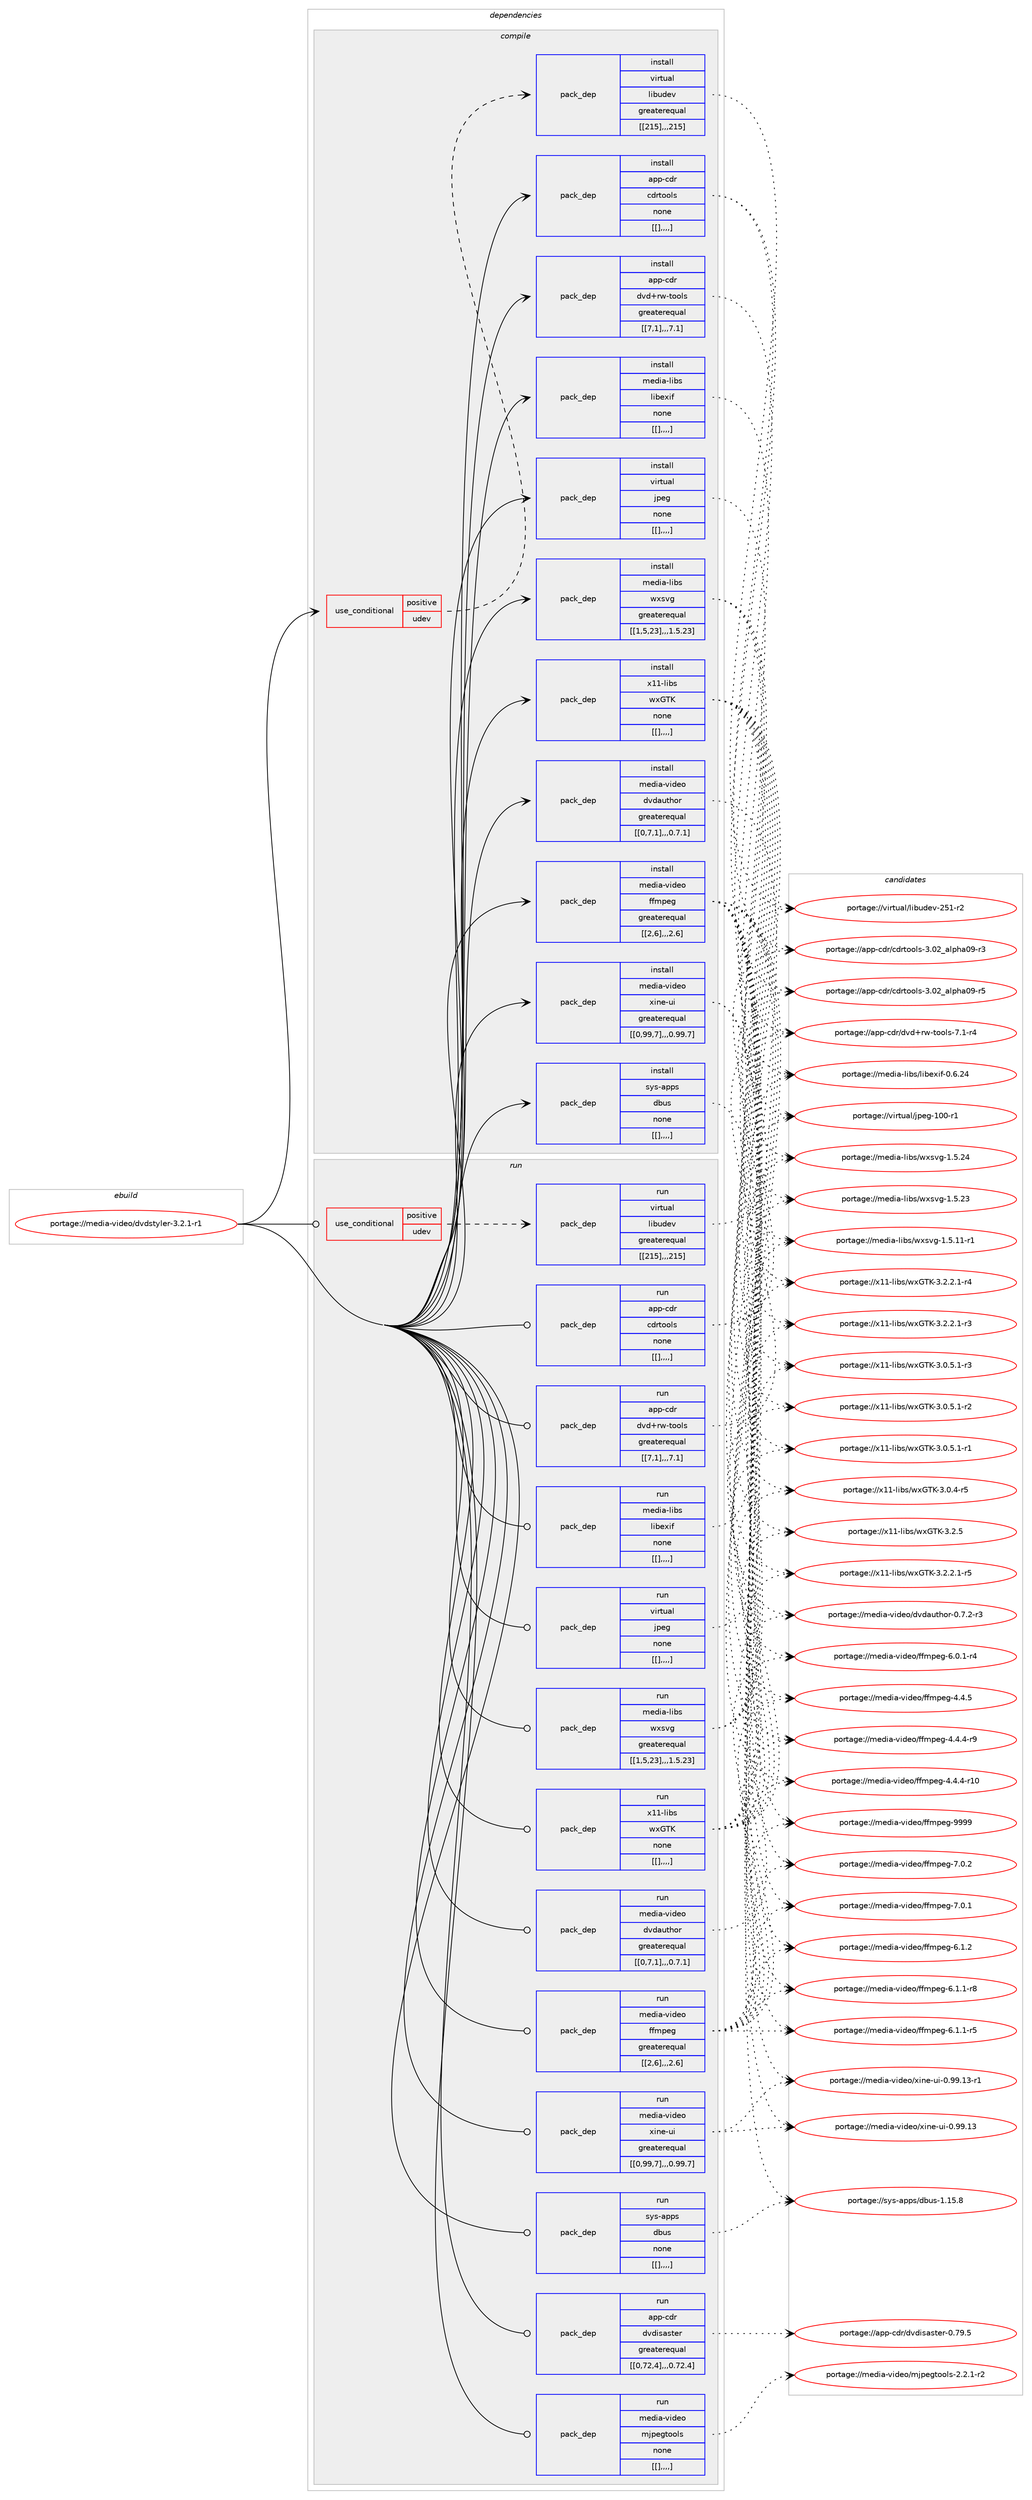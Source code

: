 digraph prolog {

# *************
# Graph options
# *************

newrank=true;
concentrate=true;
compound=true;
graph [rankdir=LR,fontname=Helvetica,fontsize=10,ranksep=1.5];#, ranksep=2.5, nodesep=0.2];
edge  [arrowhead=vee];
node  [fontname=Helvetica,fontsize=10];

# **********
# The ebuild
# **********

subgraph cluster_leftcol {
color=gray;
label=<<i>ebuild</i>>;
id [label="portage://media-video/dvdstyler-3.2.1-r1", color=red, width=4, href="../media-video/dvdstyler-3.2.1-r1.svg"];
}

# ****************
# The dependencies
# ****************

subgraph cluster_midcol {
color=gray;
label=<<i>dependencies</i>>;
subgraph cluster_compile {
fillcolor="#eeeeee";
style=filled;
label=<<i>compile</i>>;
subgraph cond86619 {
dependency342585 [label=<<TABLE BORDER="0" CELLBORDER="1" CELLSPACING="0" CELLPADDING="4"><TR><TD ROWSPAN="3" CELLPADDING="10">use_conditional</TD></TR><TR><TD>positive</TD></TR><TR><TD>udev</TD></TR></TABLE>>, shape=none, color=red];
subgraph pack253289 {
dependency342586 [label=<<TABLE BORDER="0" CELLBORDER="1" CELLSPACING="0" CELLPADDING="4" WIDTH="220"><TR><TD ROWSPAN="6" CELLPADDING="30">pack_dep</TD></TR><TR><TD WIDTH="110">install</TD></TR><TR><TD>virtual</TD></TR><TR><TD>libudev</TD></TR><TR><TD>greaterequal</TD></TR><TR><TD>[[215],,,215]</TD></TR></TABLE>>, shape=none, color=blue];
}
dependency342585:e -> dependency342586:w [weight=20,style="dashed",arrowhead="vee"];
}
id:e -> dependency342585:w [weight=20,style="solid",arrowhead="vee"];
subgraph pack253290 {
dependency342587 [label=<<TABLE BORDER="0" CELLBORDER="1" CELLSPACING="0" CELLPADDING="4" WIDTH="220"><TR><TD ROWSPAN="6" CELLPADDING="30">pack_dep</TD></TR><TR><TD WIDTH="110">install</TD></TR><TR><TD>app-cdr</TD></TR><TR><TD>cdrtools</TD></TR><TR><TD>none</TD></TR><TR><TD>[[],,,,]</TD></TR></TABLE>>, shape=none, color=blue];
}
id:e -> dependency342587:w [weight=20,style="solid",arrowhead="vee"];
subgraph pack253291 {
dependency342588 [label=<<TABLE BORDER="0" CELLBORDER="1" CELLSPACING="0" CELLPADDING="4" WIDTH="220"><TR><TD ROWSPAN="6" CELLPADDING="30">pack_dep</TD></TR><TR><TD WIDTH="110">install</TD></TR><TR><TD>app-cdr</TD></TR><TR><TD>dvd+rw-tools</TD></TR><TR><TD>greaterequal</TD></TR><TR><TD>[[7,1],,,7.1]</TD></TR></TABLE>>, shape=none, color=blue];
}
id:e -> dependency342588:w [weight=20,style="solid",arrowhead="vee"];
subgraph pack253292 {
dependency342589 [label=<<TABLE BORDER="0" CELLBORDER="1" CELLSPACING="0" CELLPADDING="4" WIDTH="220"><TR><TD ROWSPAN="6" CELLPADDING="30">pack_dep</TD></TR><TR><TD WIDTH="110">install</TD></TR><TR><TD>media-libs</TD></TR><TR><TD>libexif</TD></TR><TR><TD>none</TD></TR><TR><TD>[[],,,,]</TD></TR></TABLE>>, shape=none, color=blue];
}
id:e -> dependency342589:w [weight=20,style="solid",arrowhead="vee"];
subgraph pack253293 {
dependency342590 [label=<<TABLE BORDER="0" CELLBORDER="1" CELLSPACING="0" CELLPADDING="4" WIDTH="220"><TR><TD ROWSPAN="6" CELLPADDING="30">pack_dep</TD></TR><TR><TD WIDTH="110">install</TD></TR><TR><TD>media-libs</TD></TR><TR><TD>wxsvg</TD></TR><TR><TD>greaterequal</TD></TR><TR><TD>[[1,5,23],,,1.5.23]</TD></TR></TABLE>>, shape=none, color=blue];
}
id:e -> dependency342590:w [weight=20,style="solid",arrowhead="vee"];
subgraph pack253294 {
dependency342591 [label=<<TABLE BORDER="0" CELLBORDER="1" CELLSPACING="0" CELLPADDING="4" WIDTH="220"><TR><TD ROWSPAN="6" CELLPADDING="30">pack_dep</TD></TR><TR><TD WIDTH="110">install</TD></TR><TR><TD>media-video</TD></TR><TR><TD>dvdauthor</TD></TR><TR><TD>greaterequal</TD></TR><TR><TD>[[0,7,1],,,0.7.1]</TD></TR></TABLE>>, shape=none, color=blue];
}
id:e -> dependency342591:w [weight=20,style="solid",arrowhead="vee"];
subgraph pack253295 {
dependency342592 [label=<<TABLE BORDER="0" CELLBORDER="1" CELLSPACING="0" CELLPADDING="4" WIDTH="220"><TR><TD ROWSPAN="6" CELLPADDING="30">pack_dep</TD></TR><TR><TD WIDTH="110">install</TD></TR><TR><TD>media-video</TD></TR><TR><TD>ffmpeg</TD></TR><TR><TD>greaterequal</TD></TR><TR><TD>[[2,6],,,2.6]</TD></TR></TABLE>>, shape=none, color=blue];
}
id:e -> dependency342592:w [weight=20,style="solid",arrowhead="vee"];
subgraph pack253296 {
dependency342593 [label=<<TABLE BORDER="0" CELLBORDER="1" CELLSPACING="0" CELLPADDING="4" WIDTH="220"><TR><TD ROWSPAN="6" CELLPADDING="30">pack_dep</TD></TR><TR><TD WIDTH="110">install</TD></TR><TR><TD>media-video</TD></TR><TR><TD>xine-ui</TD></TR><TR><TD>greaterequal</TD></TR><TR><TD>[[0,99,7],,,0.99.7]</TD></TR></TABLE>>, shape=none, color=blue];
}
id:e -> dependency342593:w [weight=20,style="solid",arrowhead="vee"];
subgraph pack253297 {
dependency342594 [label=<<TABLE BORDER="0" CELLBORDER="1" CELLSPACING="0" CELLPADDING="4" WIDTH="220"><TR><TD ROWSPAN="6" CELLPADDING="30">pack_dep</TD></TR><TR><TD WIDTH="110">install</TD></TR><TR><TD>sys-apps</TD></TR><TR><TD>dbus</TD></TR><TR><TD>none</TD></TR><TR><TD>[[],,,,]</TD></TR></TABLE>>, shape=none, color=blue];
}
id:e -> dependency342594:w [weight=20,style="solid",arrowhead="vee"];
subgraph pack253298 {
dependency342595 [label=<<TABLE BORDER="0" CELLBORDER="1" CELLSPACING="0" CELLPADDING="4" WIDTH="220"><TR><TD ROWSPAN="6" CELLPADDING="30">pack_dep</TD></TR><TR><TD WIDTH="110">install</TD></TR><TR><TD>virtual</TD></TR><TR><TD>jpeg</TD></TR><TR><TD>none</TD></TR><TR><TD>[[],,,,]</TD></TR></TABLE>>, shape=none, color=blue];
}
id:e -> dependency342595:w [weight=20,style="solid",arrowhead="vee"];
subgraph pack253299 {
dependency342596 [label=<<TABLE BORDER="0" CELLBORDER="1" CELLSPACING="0" CELLPADDING="4" WIDTH="220"><TR><TD ROWSPAN="6" CELLPADDING="30">pack_dep</TD></TR><TR><TD WIDTH="110">install</TD></TR><TR><TD>x11-libs</TD></TR><TR><TD>wxGTK</TD></TR><TR><TD>none</TD></TR><TR><TD>[[],,,,]</TD></TR></TABLE>>, shape=none, color=blue];
}
id:e -> dependency342596:w [weight=20,style="solid",arrowhead="vee"];
}
subgraph cluster_compileandrun {
fillcolor="#eeeeee";
style=filled;
label=<<i>compile and run</i>>;
}
subgraph cluster_run {
fillcolor="#eeeeee";
style=filled;
label=<<i>run</i>>;
subgraph cond86620 {
dependency342597 [label=<<TABLE BORDER="0" CELLBORDER="1" CELLSPACING="0" CELLPADDING="4"><TR><TD ROWSPAN="3" CELLPADDING="10">use_conditional</TD></TR><TR><TD>positive</TD></TR><TR><TD>udev</TD></TR></TABLE>>, shape=none, color=red];
subgraph pack253300 {
dependency342598 [label=<<TABLE BORDER="0" CELLBORDER="1" CELLSPACING="0" CELLPADDING="4" WIDTH="220"><TR><TD ROWSPAN="6" CELLPADDING="30">pack_dep</TD></TR><TR><TD WIDTH="110">run</TD></TR><TR><TD>virtual</TD></TR><TR><TD>libudev</TD></TR><TR><TD>greaterequal</TD></TR><TR><TD>[[215],,,215]</TD></TR></TABLE>>, shape=none, color=blue];
}
dependency342597:e -> dependency342598:w [weight=20,style="dashed",arrowhead="vee"];
}
id:e -> dependency342597:w [weight=20,style="solid",arrowhead="odot"];
subgraph pack253301 {
dependency342599 [label=<<TABLE BORDER="0" CELLBORDER="1" CELLSPACING="0" CELLPADDING="4" WIDTH="220"><TR><TD ROWSPAN="6" CELLPADDING="30">pack_dep</TD></TR><TR><TD WIDTH="110">run</TD></TR><TR><TD>app-cdr</TD></TR><TR><TD>cdrtools</TD></TR><TR><TD>none</TD></TR><TR><TD>[[],,,,]</TD></TR></TABLE>>, shape=none, color=blue];
}
id:e -> dependency342599:w [weight=20,style="solid",arrowhead="odot"];
subgraph pack253302 {
dependency342600 [label=<<TABLE BORDER="0" CELLBORDER="1" CELLSPACING="0" CELLPADDING="4" WIDTH="220"><TR><TD ROWSPAN="6" CELLPADDING="30">pack_dep</TD></TR><TR><TD WIDTH="110">run</TD></TR><TR><TD>app-cdr</TD></TR><TR><TD>dvd+rw-tools</TD></TR><TR><TD>greaterequal</TD></TR><TR><TD>[[7,1],,,7.1]</TD></TR></TABLE>>, shape=none, color=blue];
}
id:e -> dependency342600:w [weight=20,style="solid",arrowhead="odot"];
subgraph pack253303 {
dependency342601 [label=<<TABLE BORDER="0" CELLBORDER="1" CELLSPACING="0" CELLPADDING="4" WIDTH="220"><TR><TD ROWSPAN="6" CELLPADDING="30">pack_dep</TD></TR><TR><TD WIDTH="110">run</TD></TR><TR><TD>app-cdr</TD></TR><TR><TD>dvdisaster</TD></TR><TR><TD>greaterequal</TD></TR><TR><TD>[[0,72,4],,,0.72.4]</TD></TR></TABLE>>, shape=none, color=blue];
}
id:e -> dependency342601:w [weight=20,style="solid",arrowhead="odot"];
subgraph pack253304 {
dependency342602 [label=<<TABLE BORDER="0" CELLBORDER="1" CELLSPACING="0" CELLPADDING="4" WIDTH="220"><TR><TD ROWSPAN="6" CELLPADDING="30">pack_dep</TD></TR><TR><TD WIDTH="110">run</TD></TR><TR><TD>media-libs</TD></TR><TR><TD>libexif</TD></TR><TR><TD>none</TD></TR><TR><TD>[[],,,,]</TD></TR></TABLE>>, shape=none, color=blue];
}
id:e -> dependency342602:w [weight=20,style="solid",arrowhead="odot"];
subgraph pack253305 {
dependency342603 [label=<<TABLE BORDER="0" CELLBORDER="1" CELLSPACING="0" CELLPADDING="4" WIDTH="220"><TR><TD ROWSPAN="6" CELLPADDING="30">pack_dep</TD></TR><TR><TD WIDTH="110">run</TD></TR><TR><TD>media-libs</TD></TR><TR><TD>wxsvg</TD></TR><TR><TD>greaterequal</TD></TR><TR><TD>[[1,5,23],,,1.5.23]</TD></TR></TABLE>>, shape=none, color=blue];
}
id:e -> dependency342603:w [weight=20,style="solid",arrowhead="odot"];
subgraph pack253306 {
dependency342604 [label=<<TABLE BORDER="0" CELLBORDER="1" CELLSPACING="0" CELLPADDING="4" WIDTH="220"><TR><TD ROWSPAN="6" CELLPADDING="30">pack_dep</TD></TR><TR><TD WIDTH="110">run</TD></TR><TR><TD>media-video</TD></TR><TR><TD>dvdauthor</TD></TR><TR><TD>greaterequal</TD></TR><TR><TD>[[0,7,1],,,0.7.1]</TD></TR></TABLE>>, shape=none, color=blue];
}
id:e -> dependency342604:w [weight=20,style="solid",arrowhead="odot"];
subgraph pack253307 {
dependency342605 [label=<<TABLE BORDER="0" CELLBORDER="1" CELLSPACING="0" CELLPADDING="4" WIDTH="220"><TR><TD ROWSPAN="6" CELLPADDING="30">pack_dep</TD></TR><TR><TD WIDTH="110">run</TD></TR><TR><TD>media-video</TD></TR><TR><TD>ffmpeg</TD></TR><TR><TD>greaterequal</TD></TR><TR><TD>[[2,6],,,2.6]</TD></TR></TABLE>>, shape=none, color=blue];
}
id:e -> dependency342605:w [weight=20,style="solid",arrowhead="odot"];
subgraph pack253308 {
dependency342606 [label=<<TABLE BORDER="0" CELLBORDER="1" CELLSPACING="0" CELLPADDING="4" WIDTH="220"><TR><TD ROWSPAN="6" CELLPADDING="30">pack_dep</TD></TR><TR><TD WIDTH="110">run</TD></TR><TR><TD>media-video</TD></TR><TR><TD>mjpegtools</TD></TR><TR><TD>none</TD></TR><TR><TD>[[],,,,]</TD></TR></TABLE>>, shape=none, color=blue];
}
id:e -> dependency342606:w [weight=20,style="solid",arrowhead="odot"];
subgraph pack253309 {
dependency342607 [label=<<TABLE BORDER="0" CELLBORDER="1" CELLSPACING="0" CELLPADDING="4" WIDTH="220"><TR><TD ROWSPAN="6" CELLPADDING="30">pack_dep</TD></TR><TR><TD WIDTH="110">run</TD></TR><TR><TD>media-video</TD></TR><TR><TD>xine-ui</TD></TR><TR><TD>greaterequal</TD></TR><TR><TD>[[0,99,7],,,0.99.7]</TD></TR></TABLE>>, shape=none, color=blue];
}
id:e -> dependency342607:w [weight=20,style="solid",arrowhead="odot"];
subgraph pack253310 {
dependency342608 [label=<<TABLE BORDER="0" CELLBORDER="1" CELLSPACING="0" CELLPADDING="4" WIDTH="220"><TR><TD ROWSPAN="6" CELLPADDING="30">pack_dep</TD></TR><TR><TD WIDTH="110">run</TD></TR><TR><TD>sys-apps</TD></TR><TR><TD>dbus</TD></TR><TR><TD>none</TD></TR><TR><TD>[[],,,,]</TD></TR></TABLE>>, shape=none, color=blue];
}
id:e -> dependency342608:w [weight=20,style="solid",arrowhead="odot"];
subgraph pack253311 {
dependency342609 [label=<<TABLE BORDER="0" CELLBORDER="1" CELLSPACING="0" CELLPADDING="4" WIDTH="220"><TR><TD ROWSPAN="6" CELLPADDING="30">pack_dep</TD></TR><TR><TD WIDTH="110">run</TD></TR><TR><TD>virtual</TD></TR><TR><TD>jpeg</TD></TR><TR><TD>none</TD></TR><TR><TD>[[],,,,]</TD></TR></TABLE>>, shape=none, color=blue];
}
id:e -> dependency342609:w [weight=20,style="solid",arrowhead="odot"];
subgraph pack253312 {
dependency342610 [label=<<TABLE BORDER="0" CELLBORDER="1" CELLSPACING="0" CELLPADDING="4" WIDTH="220"><TR><TD ROWSPAN="6" CELLPADDING="30">pack_dep</TD></TR><TR><TD WIDTH="110">run</TD></TR><TR><TD>x11-libs</TD></TR><TR><TD>wxGTK</TD></TR><TR><TD>none</TD></TR><TR><TD>[[],,,,]</TD></TR></TABLE>>, shape=none, color=blue];
}
id:e -> dependency342610:w [weight=20,style="solid",arrowhead="odot"];
}
}

# **************
# The candidates
# **************

subgraph cluster_choices {
rank=same;
color=gray;
label=<<i>candidates</i>>;

subgraph choice253289 {
color=black;
nodesep=1;
choice118105114116117971084710810598117100101118455053494511450 [label="portage://virtual/libudev-251-r2", color=red, width=4,href="../virtual/libudev-251-r2.svg"];
dependency342586:e -> choice118105114116117971084710810598117100101118455053494511450:w [style=dotted,weight="100"];
}
subgraph choice253290 {
color=black;
nodesep=1;
choice9711211245991001144799100114116111111108115455146485095971081121049748574511453 [label="portage://app-cdr/cdrtools-3.02_alpha09-r5", color=red, width=4,href="../app-cdr/cdrtools-3.02_alpha09-r5.svg"];
choice9711211245991001144799100114116111111108115455146485095971081121049748574511451 [label="portage://app-cdr/cdrtools-3.02_alpha09-r3", color=red, width=4,href="../app-cdr/cdrtools-3.02_alpha09-r3.svg"];
dependency342587:e -> choice9711211245991001144799100114116111111108115455146485095971081121049748574511453:w [style=dotted,weight="100"];
dependency342587:e -> choice9711211245991001144799100114116111111108115455146485095971081121049748574511451:w [style=dotted,weight="100"];
}
subgraph choice253291 {
color=black;
nodesep=1;
choice971121124599100114471001181004311411945116111111108115455546494511452 [label="portage://app-cdr/dvd+rw-tools-7.1-r4", color=red, width=4,href="../app-cdr/dvd+rw-tools-7.1-r4.svg"];
dependency342588:e -> choice971121124599100114471001181004311411945116111111108115455546494511452:w [style=dotted,weight="100"];
}
subgraph choice253292 {
color=black;
nodesep=1;
choice109101100105974510810598115471081059810112010510245484654465052 [label="portage://media-libs/libexif-0.6.24", color=red, width=4,href="../media-libs/libexif-0.6.24.svg"];
dependency342589:e -> choice109101100105974510810598115471081059810112010510245484654465052:w [style=dotted,weight="100"];
}
subgraph choice253293 {
color=black;
nodesep=1;
choice1091011001059745108105981154711912011511810345494653465052 [label="portage://media-libs/wxsvg-1.5.24", color=red, width=4,href="../media-libs/wxsvg-1.5.24.svg"];
choice1091011001059745108105981154711912011511810345494653465051 [label="portage://media-libs/wxsvg-1.5.23", color=red, width=4,href="../media-libs/wxsvg-1.5.23.svg"];
choice10910110010597451081059811547119120115118103454946534649494511449 [label="portage://media-libs/wxsvg-1.5.11-r1", color=red, width=4,href="../media-libs/wxsvg-1.5.11-r1.svg"];
dependency342590:e -> choice1091011001059745108105981154711912011511810345494653465052:w [style=dotted,weight="100"];
dependency342590:e -> choice1091011001059745108105981154711912011511810345494653465051:w [style=dotted,weight="100"];
dependency342590:e -> choice10910110010597451081059811547119120115118103454946534649494511449:w [style=dotted,weight="100"];
}
subgraph choice253294 {
color=black;
nodesep=1;
choice109101100105974511810510010111147100118100971171161041111144548465546504511451 [label="portage://media-video/dvdauthor-0.7.2-r3", color=red, width=4,href="../media-video/dvdauthor-0.7.2-r3.svg"];
dependency342591:e -> choice109101100105974511810510010111147100118100971171161041111144548465546504511451:w [style=dotted,weight="100"];
}
subgraph choice253295 {
color=black;
nodesep=1;
choice1091011001059745118105100101111471021021091121011034557575757 [label="portage://media-video/ffmpeg-9999", color=red, width=4,href="../media-video/ffmpeg-9999.svg"];
choice109101100105974511810510010111147102102109112101103455546484650 [label="portage://media-video/ffmpeg-7.0.2", color=red, width=4,href="../media-video/ffmpeg-7.0.2.svg"];
choice109101100105974511810510010111147102102109112101103455546484649 [label="portage://media-video/ffmpeg-7.0.1", color=red, width=4,href="../media-video/ffmpeg-7.0.1.svg"];
choice109101100105974511810510010111147102102109112101103455446494650 [label="portage://media-video/ffmpeg-6.1.2", color=red, width=4,href="../media-video/ffmpeg-6.1.2.svg"];
choice1091011001059745118105100101111471021021091121011034554464946494511456 [label="portage://media-video/ffmpeg-6.1.1-r8", color=red, width=4,href="../media-video/ffmpeg-6.1.1-r8.svg"];
choice1091011001059745118105100101111471021021091121011034554464946494511453 [label="portage://media-video/ffmpeg-6.1.1-r5", color=red, width=4,href="../media-video/ffmpeg-6.1.1-r5.svg"];
choice1091011001059745118105100101111471021021091121011034554464846494511452 [label="portage://media-video/ffmpeg-6.0.1-r4", color=red, width=4,href="../media-video/ffmpeg-6.0.1-r4.svg"];
choice109101100105974511810510010111147102102109112101103455246524653 [label="portage://media-video/ffmpeg-4.4.5", color=red, width=4,href="../media-video/ffmpeg-4.4.5.svg"];
choice1091011001059745118105100101111471021021091121011034552465246524511457 [label="portage://media-video/ffmpeg-4.4.4-r9", color=red, width=4,href="../media-video/ffmpeg-4.4.4-r9.svg"];
choice109101100105974511810510010111147102102109112101103455246524652451144948 [label="portage://media-video/ffmpeg-4.4.4-r10", color=red, width=4,href="../media-video/ffmpeg-4.4.4-r10.svg"];
dependency342592:e -> choice1091011001059745118105100101111471021021091121011034557575757:w [style=dotted,weight="100"];
dependency342592:e -> choice109101100105974511810510010111147102102109112101103455546484650:w [style=dotted,weight="100"];
dependency342592:e -> choice109101100105974511810510010111147102102109112101103455546484649:w [style=dotted,weight="100"];
dependency342592:e -> choice109101100105974511810510010111147102102109112101103455446494650:w [style=dotted,weight="100"];
dependency342592:e -> choice1091011001059745118105100101111471021021091121011034554464946494511456:w [style=dotted,weight="100"];
dependency342592:e -> choice1091011001059745118105100101111471021021091121011034554464946494511453:w [style=dotted,weight="100"];
dependency342592:e -> choice1091011001059745118105100101111471021021091121011034554464846494511452:w [style=dotted,weight="100"];
dependency342592:e -> choice109101100105974511810510010111147102102109112101103455246524653:w [style=dotted,weight="100"];
dependency342592:e -> choice1091011001059745118105100101111471021021091121011034552465246524511457:w [style=dotted,weight="100"];
dependency342592:e -> choice109101100105974511810510010111147102102109112101103455246524652451144948:w [style=dotted,weight="100"];
}
subgraph choice253296 {
color=black;
nodesep=1;
choice1091011001059745118105100101111471201051101014511710545484657574649514511449 [label="portage://media-video/xine-ui-0.99.13-r1", color=red, width=4,href="../media-video/xine-ui-0.99.13-r1.svg"];
choice109101100105974511810510010111147120105110101451171054548465757464951 [label="portage://media-video/xine-ui-0.99.13", color=red, width=4,href="../media-video/xine-ui-0.99.13.svg"];
dependency342593:e -> choice1091011001059745118105100101111471201051101014511710545484657574649514511449:w [style=dotted,weight="100"];
dependency342593:e -> choice109101100105974511810510010111147120105110101451171054548465757464951:w [style=dotted,weight="100"];
}
subgraph choice253297 {
color=black;
nodesep=1;
choice1151211154597112112115471009811711545494649534656 [label="portage://sys-apps/dbus-1.15.8", color=red, width=4,href="../sys-apps/dbus-1.15.8.svg"];
dependency342594:e -> choice1151211154597112112115471009811711545494649534656:w [style=dotted,weight="100"];
}
subgraph choice253298 {
color=black;
nodesep=1;
choice1181051141161179710847106112101103454948484511449 [label="portage://virtual/jpeg-100-r1", color=red, width=4,href="../virtual/jpeg-100-r1.svg"];
dependency342595:e -> choice1181051141161179710847106112101103454948484511449:w [style=dotted,weight="100"];
}
subgraph choice253299 {
color=black;
nodesep=1;
choice1204949451081059811547119120718475455146504653 [label="portage://x11-libs/wxGTK-3.2.5", color=red, width=4,href="../x11-libs/wxGTK-3.2.5.svg"];
choice120494945108105981154711912071847545514650465046494511453 [label="portage://x11-libs/wxGTK-3.2.2.1-r5", color=red, width=4,href="../x11-libs/wxGTK-3.2.2.1-r5.svg"];
choice120494945108105981154711912071847545514650465046494511452 [label="portage://x11-libs/wxGTK-3.2.2.1-r4", color=red, width=4,href="../x11-libs/wxGTK-3.2.2.1-r4.svg"];
choice120494945108105981154711912071847545514650465046494511451 [label="portage://x11-libs/wxGTK-3.2.2.1-r3", color=red, width=4,href="../x11-libs/wxGTK-3.2.2.1-r3.svg"];
choice120494945108105981154711912071847545514648465346494511451 [label="portage://x11-libs/wxGTK-3.0.5.1-r3", color=red, width=4,href="../x11-libs/wxGTK-3.0.5.1-r3.svg"];
choice120494945108105981154711912071847545514648465346494511450 [label="portage://x11-libs/wxGTK-3.0.5.1-r2", color=red, width=4,href="../x11-libs/wxGTK-3.0.5.1-r2.svg"];
choice120494945108105981154711912071847545514648465346494511449 [label="portage://x11-libs/wxGTK-3.0.5.1-r1", color=red, width=4,href="../x11-libs/wxGTK-3.0.5.1-r1.svg"];
choice12049494510810598115471191207184754551464846524511453 [label="portage://x11-libs/wxGTK-3.0.4-r5", color=red, width=4,href="../x11-libs/wxGTK-3.0.4-r5.svg"];
dependency342596:e -> choice1204949451081059811547119120718475455146504653:w [style=dotted,weight="100"];
dependency342596:e -> choice120494945108105981154711912071847545514650465046494511453:w [style=dotted,weight="100"];
dependency342596:e -> choice120494945108105981154711912071847545514650465046494511452:w [style=dotted,weight="100"];
dependency342596:e -> choice120494945108105981154711912071847545514650465046494511451:w [style=dotted,weight="100"];
dependency342596:e -> choice120494945108105981154711912071847545514648465346494511451:w [style=dotted,weight="100"];
dependency342596:e -> choice120494945108105981154711912071847545514648465346494511450:w [style=dotted,weight="100"];
dependency342596:e -> choice120494945108105981154711912071847545514648465346494511449:w [style=dotted,weight="100"];
dependency342596:e -> choice12049494510810598115471191207184754551464846524511453:w [style=dotted,weight="100"];
}
subgraph choice253300 {
color=black;
nodesep=1;
choice118105114116117971084710810598117100101118455053494511450 [label="portage://virtual/libudev-251-r2", color=red, width=4,href="../virtual/libudev-251-r2.svg"];
dependency342598:e -> choice118105114116117971084710810598117100101118455053494511450:w [style=dotted,weight="100"];
}
subgraph choice253301 {
color=black;
nodesep=1;
choice9711211245991001144799100114116111111108115455146485095971081121049748574511453 [label="portage://app-cdr/cdrtools-3.02_alpha09-r5", color=red, width=4,href="../app-cdr/cdrtools-3.02_alpha09-r5.svg"];
choice9711211245991001144799100114116111111108115455146485095971081121049748574511451 [label="portage://app-cdr/cdrtools-3.02_alpha09-r3", color=red, width=4,href="../app-cdr/cdrtools-3.02_alpha09-r3.svg"];
dependency342599:e -> choice9711211245991001144799100114116111111108115455146485095971081121049748574511453:w [style=dotted,weight="100"];
dependency342599:e -> choice9711211245991001144799100114116111111108115455146485095971081121049748574511451:w [style=dotted,weight="100"];
}
subgraph choice253302 {
color=black;
nodesep=1;
choice971121124599100114471001181004311411945116111111108115455546494511452 [label="portage://app-cdr/dvd+rw-tools-7.1-r4", color=red, width=4,href="../app-cdr/dvd+rw-tools-7.1-r4.svg"];
dependency342600:e -> choice971121124599100114471001181004311411945116111111108115455546494511452:w [style=dotted,weight="100"];
}
subgraph choice253303 {
color=black;
nodesep=1;
choice971121124599100114471001181001051159711511610111445484655574653 [label="portage://app-cdr/dvdisaster-0.79.5", color=red, width=4,href="../app-cdr/dvdisaster-0.79.5.svg"];
dependency342601:e -> choice971121124599100114471001181001051159711511610111445484655574653:w [style=dotted,weight="100"];
}
subgraph choice253304 {
color=black;
nodesep=1;
choice109101100105974510810598115471081059810112010510245484654465052 [label="portage://media-libs/libexif-0.6.24", color=red, width=4,href="../media-libs/libexif-0.6.24.svg"];
dependency342602:e -> choice109101100105974510810598115471081059810112010510245484654465052:w [style=dotted,weight="100"];
}
subgraph choice253305 {
color=black;
nodesep=1;
choice1091011001059745108105981154711912011511810345494653465052 [label="portage://media-libs/wxsvg-1.5.24", color=red, width=4,href="../media-libs/wxsvg-1.5.24.svg"];
choice1091011001059745108105981154711912011511810345494653465051 [label="portage://media-libs/wxsvg-1.5.23", color=red, width=4,href="../media-libs/wxsvg-1.5.23.svg"];
choice10910110010597451081059811547119120115118103454946534649494511449 [label="portage://media-libs/wxsvg-1.5.11-r1", color=red, width=4,href="../media-libs/wxsvg-1.5.11-r1.svg"];
dependency342603:e -> choice1091011001059745108105981154711912011511810345494653465052:w [style=dotted,weight="100"];
dependency342603:e -> choice1091011001059745108105981154711912011511810345494653465051:w [style=dotted,weight="100"];
dependency342603:e -> choice10910110010597451081059811547119120115118103454946534649494511449:w [style=dotted,weight="100"];
}
subgraph choice253306 {
color=black;
nodesep=1;
choice109101100105974511810510010111147100118100971171161041111144548465546504511451 [label="portage://media-video/dvdauthor-0.7.2-r3", color=red, width=4,href="../media-video/dvdauthor-0.7.2-r3.svg"];
dependency342604:e -> choice109101100105974511810510010111147100118100971171161041111144548465546504511451:w [style=dotted,weight="100"];
}
subgraph choice253307 {
color=black;
nodesep=1;
choice1091011001059745118105100101111471021021091121011034557575757 [label="portage://media-video/ffmpeg-9999", color=red, width=4,href="../media-video/ffmpeg-9999.svg"];
choice109101100105974511810510010111147102102109112101103455546484650 [label="portage://media-video/ffmpeg-7.0.2", color=red, width=4,href="../media-video/ffmpeg-7.0.2.svg"];
choice109101100105974511810510010111147102102109112101103455546484649 [label="portage://media-video/ffmpeg-7.0.1", color=red, width=4,href="../media-video/ffmpeg-7.0.1.svg"];
choice109101100105974511810510010111147102102109112101103455446494650 [label="portage://media-video/ffmpeg-6.1.2", color=red, width=4,href="../media-video/ffmpeg-6.1.2.svg"];
choice1091011001059745118105100101111471021021091121011034554464946494511456 [label="portage://media-video/ffmpeg-6.1.1-r8", color=red, width=4,href="../media-video/ffmpeg-6.1.1-r8.svg"];
choice1091011001059745118105100101111471021021091121011034554464946494511453 [label="portage://media-video/ffmpeg-6.1.1-r5", color=red, width=4,href="../media-video/ffmpeg-6.1.1-r5.svg"];
choice1091011001059745118105100101111471021021091121011034554464846494511452 [label="portage://media-video/ffmpeg-6.0.1-r4", color=red, width=4,href="../media-video/ffmpeg-6.0.1-r4.svg"];
choice109101100105974511810510010111147102102109112101103455246524653 [label="portage://media-video/ffmpeg-4.4.5", color=red, width=4,href="../media-video/ffmpeg-4.4.5.svg"];
choice1091011001059745118105100101111471021021091121011034552465246524511457 [label="portage://media-video/ffmpeg-4.4.4-r9", color=red, width=4,href="../media-video/ffmpeg-4.4.4-r9.svg"];
choice109101100105974511810510010111147102102109112101103455246524652451144948 [label="portage://media-video/ffmpeg-4.4.4-r10", color=red, width=4,href="../media-video/ffmpeg-4.4.4-r10.svg"];
dependency342605:e -> choice1091011001059745118105100101111471021021091121011034557575757:w [style=dotted,weight="100"];
dependency342605:e -> choice109101100105974511810510010111147102102109112101103455546484650:w [style=dotted,weight="100"];
dependency342605:e -> choice109101100105974511810510010111147102102109112101103455546484649:w [style=dotted,weight="100"];
dependency342605:e -> choice109101100105974511810510010111147102102109112101103455446494650:w [style=dotted,weight="100"];
dependency342605:e -> choice1091011001059745118105100101111471021021091121011034554464946494511456:w [style=dotted,weight="100"];
dependency342605:e -> choice1091011001059745118105100101111471021021091121011034554464946494511453:w [style=dotted,weight="100"];
dependency342605:e -> choice1091011001059745118105100101111471021021091121011034554464846494511452:w [style=dotted,weight="100"];
dependency342605:e -> choice109101100105974511810510010111147102102109112101103455246524653:w [style=dotted,weight="100"];
dependency342605:e -> choice1091011001059745118105100101111471021021091121011034552465246524511457:w [style=dotted,weight="100"];
dependency342605:e -> choice109101100105974511810510010111147102102109112101103455246524652451144948:w [style=dotted,weight="100"];
}
subgraph choice253308 {
color=black;
nodesep=1;
choice1091011001059745118105100101111471091061121011031161111111081154550465046494511450 [label="portage://media-video/mjpegtools-2.2.1-r2", color=red, width=4,href="../media-video/mjpegtools-2.2.1-r2.svg"];
dependency342606:e -> choice1091011001059745118105100101111471091061121011031161111111081154550465046494511450:w [style=dotted,weight="100"];
}
subgraph choice253309 {
color=black;
nodesep=1;
choice1091011001059745118105100101111471201051101014511710545484657574649514511449 [label="portage://media-video/xine-ui-0.99.13-r1", color=red, width=4,href="../media-video/xine-ui-0.99.13-r1.svg"];
choice109101100105974511810510010111147120105110101451171054548465757464951 [label="portage://media-video/xine-ui-0.99.13", color=red, width=4,href="../media-video/xine-ui-0.99.13.svg"];
dependency342607:e -> choice1091011001059745118105100101111471201051101014511710545484657574649514511449:w [style=dotted,weight="100"];
dependency342607:e -> choice109101100105974511810510010111147120105110101451171054548465757464951:w [style=dotted,weight="100"];
}
subgraph choice253310 {
color=black;
nodesep=1;
choice1151211154597112112115471009811711545494649534656 [label="portage://sys-apps/dbus-1.15.8", color=red, width=4,href="../sys-apps/dbus-1.15.8.svg"];
dependency342608:e -> choice1151211154597112112115471009811711545494649534656:w [style=dotted,weight="100"];
}
subgraph choice253311 {
color=black;
nodesep=1;
choice1181051141161179710847106112101103454948484511449 [label="portage://virtual/jpeg-100-r1", color=red, width=4,href="../virtual/jpeg-100-r1.svg"];
dependency342609:e -> choice1181051141161179710847106112101103454948484511449:w [style=dotted,weight="100"];
}
subgraph choice253312 {
color=black;
nodesep=1;
choice1204949451081059811547119120718475455146504653 [label="portage://x11-libs/wxGTK-3.2.5", color=red, width=4,href="../x11-libs/wxGTK-3.2.5.svg"];
choice120494945108105981154711912071847545514650465046494511453 [label="portage://x11-libs/wxGTK-3.2.2.1-r5", color=red, width=4,href="../x11-libs/wxGTK-3.2.2.1-r5.svg"];
choice120494945108105981154711912071847545514650465046494511452 [label="portage://x11-libs/wxGTK-3.2.2.1-r4", color=red, width=4,href="../x11-libs/wxGTK-3.2.2.1-r4.svg"];
choice120494945108105981154711912071847545514650465046494511451 [label="portage://x11-libs/wxGTK-3.2.2.1-r3", color=red, width=4,href="../x11-libs/wxGTK-3.2.2.1-r3.svg"];
choice120494945108105981154711912071847545514648465346494511451 [label="portage://x11-libs/wxGTK-3.0.5.1-r3", color=red, width=4,href="../x11-libs/wxGTK-3.0.5.1-r3.svg"];
choice120494945108105981154711912071847545514648465346494511450 [label="portage://x11-libs/wxGTK-3.0.5.1-r2", color=red, width=4,href="../x11-libs/wxGTK-3.0.5.1-r2.svg"];
choice120494945108105981154711912071847545514648465346494511449 [label="portage://x11-libs/wxGTK-3.0.5.1-r1", color=red, width=4,href="../x11-libs/wxGTK-3.0.5.1-r1.svg"];
choice12049494510810598115471191207184754551464846524511453 [label="portage://x11-libs/wxGTK-3.0.4-r5", color=red, width=4,href="../x11-libs/wxGTK-3.0.4-r5.svg"];
dependency342610:e -> choice1204949451081059811547119120718475455146504653:w [style=dotted,weight="100"];
dependency342610:e -> choice120494945108105981154711912071847545514650465046494511453:w [style=dotted,weight="100"];
dependency342610:e -> choice120494945108105981154711912071847545514650465046494511452:w [style=dotted,weight="100"];
dependency342610:e -> choice120494945108105981154711912071847545514650465046494511451:w [style=dotted,weight="100"];
dependency342610:e -> choice120494945108105981154711912071847545514648465346494511451:w [style=dotted,weight="100"];
dependency342610:e -> choice120494945108105981154711912071847545514648465346494511450:w [style=dotted,weight="100"];
dependency342610:e -> choice120494945108105981154711912071847545514648465346494511449:w [style=dotted,weight="100"];
dependency342610:e -> choice12049494510810598115471191207184754551464846524511453:w [style=dotted,weight="100"];
}
}

}
